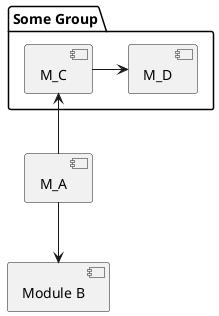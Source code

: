 @startuml

[M_A]
[Module B] as M_B

[M_A] -down-> M_B

package "Some Group" {
  [M_C] -> [M_D]
  [M_C] <-- [M_A]
}



@enduml

